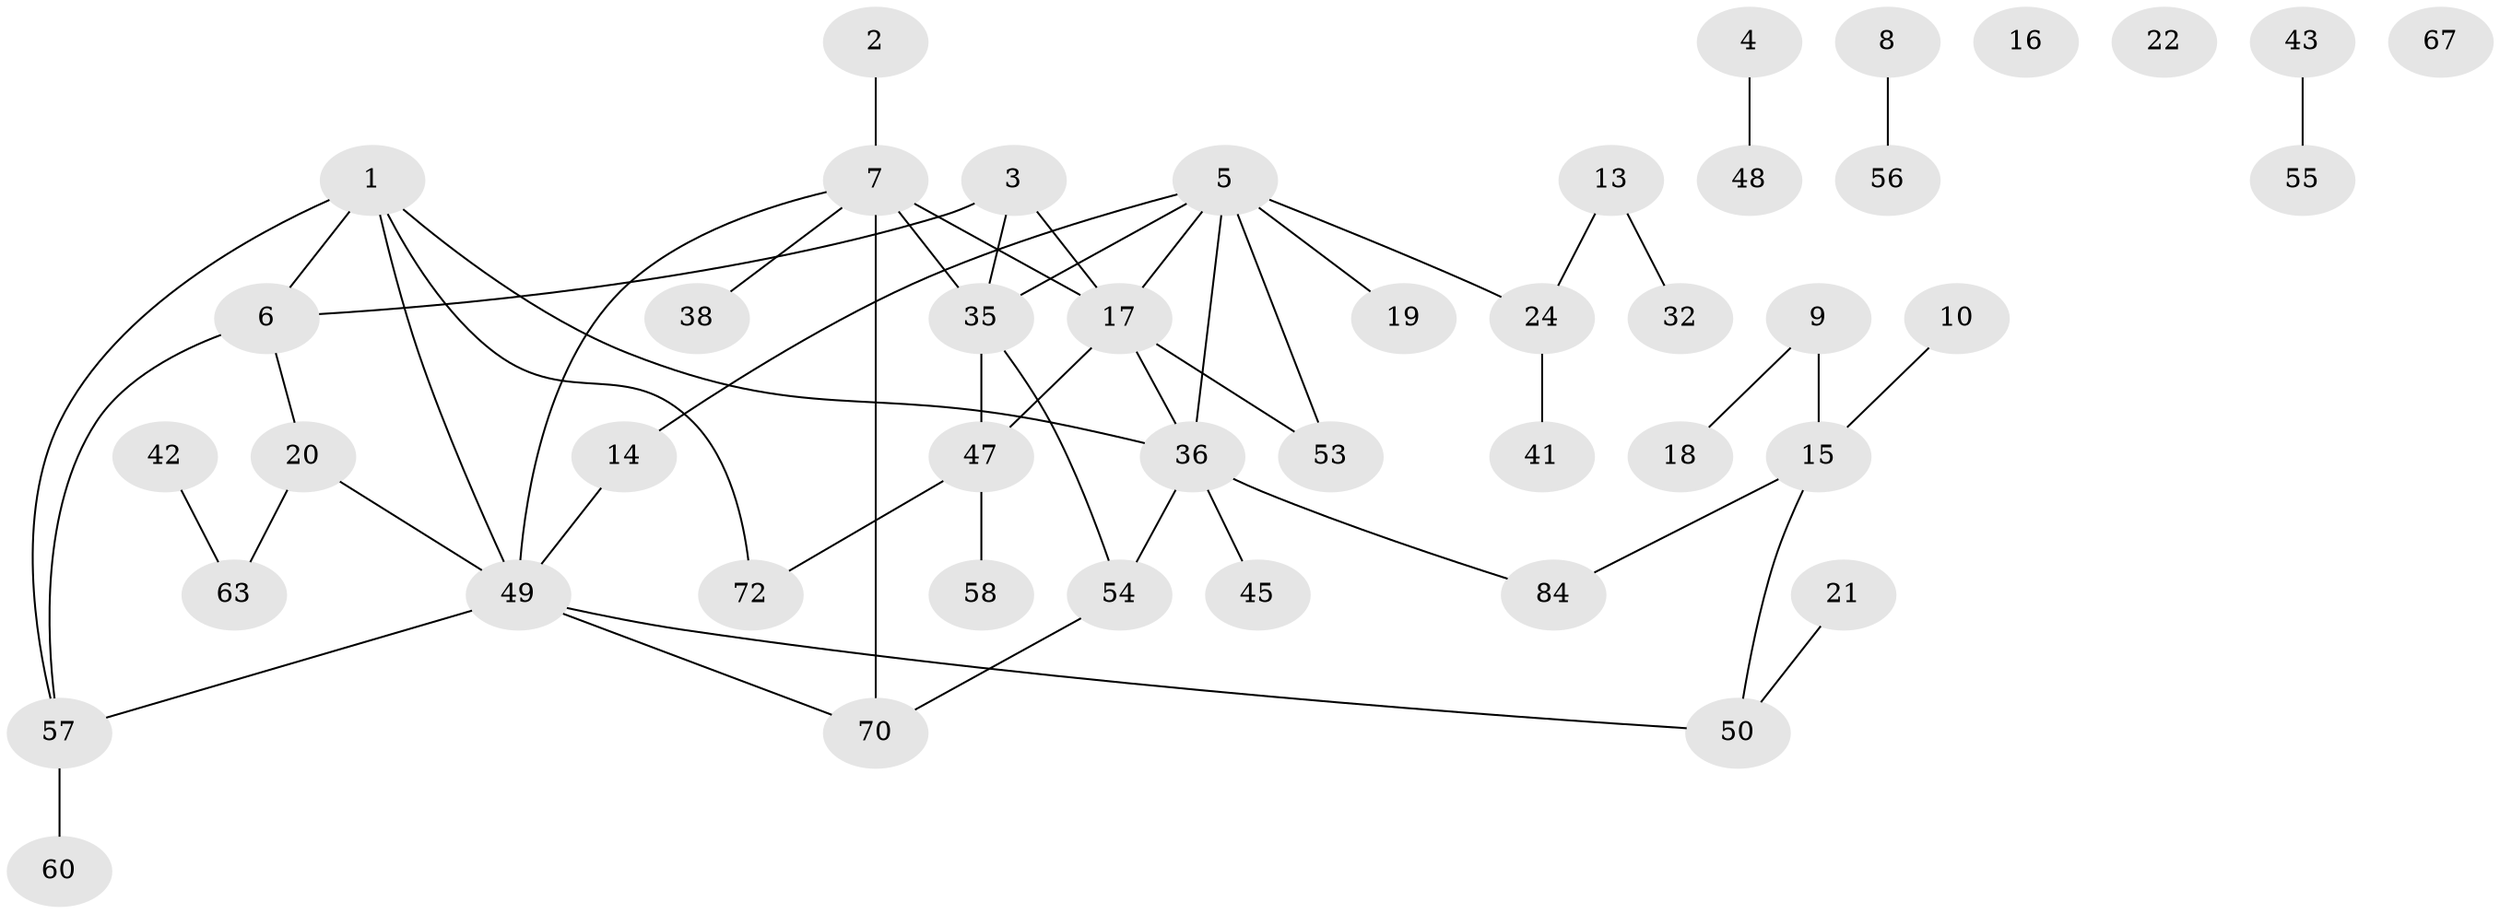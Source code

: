 // original degree distribution, {2: 0.26666666666666666, 1: 0.3111111111111111, 4: 0.15555555555555556, 3: 0.2, 5: 0.022222222222222223, 0: 0.03333333333333333, 6: 0.011111111111111112}
// Generated by graph-tools (version 1.1) at 2025/13/03/09/25 04:13:05]
// undirected, 45 vertices, 54 edges
graph export_dot {
graph [start="1"]
  node [color=gray90,style=filled];
  1 [super="+46+11"];
  2;
  3 [super="+25"];
  4 [super="+37"];
  5 [super="+30"];
  6 [super="+31"];
  7 [super="+68+12+27"];
  8 [super="+81"];
  9 [super="+69"];
  10;
  13;
  14;
  15 [super="+73+29"];
  16;
  17 [super="+34+23"];
  18 [super="+26"];
  19 [super="+64"];
  20 [super="+28"];
  21;
  22;
  24;
  32;
  35 [super="+44"];
  36 [super="+40"];
  38;
  41;
  42;
  43;
  45;
  47 [super="+61"];
  48 [super="+88+62"];
  49 [super="+52"];
  50 [super="+66"];
  53 [super="+85"];
  54 [super="+65"];
  55;
  56 [super="+79"];
  57;
  58;
  60;
  63;
  67;
  70;
  72;
  84;
  1 -- 72;
  1 -- 49;
  1 -- 6;
  1 -- 57;
  1 -- 36;
  2 -- 7;
  3 -- 35;
  3 -- 17;
  3 -- 6;
  4 -- 48;
  5 -- 53;
  5 -- 19;
  5 -- 17;
  5 -- 35;
  5 -- 24;
  5 -- 14;
  5 -- 36;
  6 -- 57;
  6 -- 20;
  7 -- 70;
  7 -- 38;
  7 -- 17 [weight=2];
  7 -- 49;
  7 -- 35;
  8 -- 56;
  9 -- 18;
  9 -- 15;
  10 -- 15;
  13 -- 24;
  13 -- 32;
  14 -- 49;
  15 -- 50;
  15 -- 84;
  17 -- 53;
  17 -- 47;
  17 -- 36;
  20 -- 49;
  20 -- 63;
  21 -- 50;
  24 -- 41;
  35 -- 54;
  35 -- 47;
  36 -- 45;
  36 -- 84;
  36 -- 54;
  42 -- 63;
  43 -- 55;
  47 -- 58;
  47 -- 72;
  49 -- 50;
  49 -- 70;
  49 -- 57;
  54 -- 70;
  57 -- 60;
}
